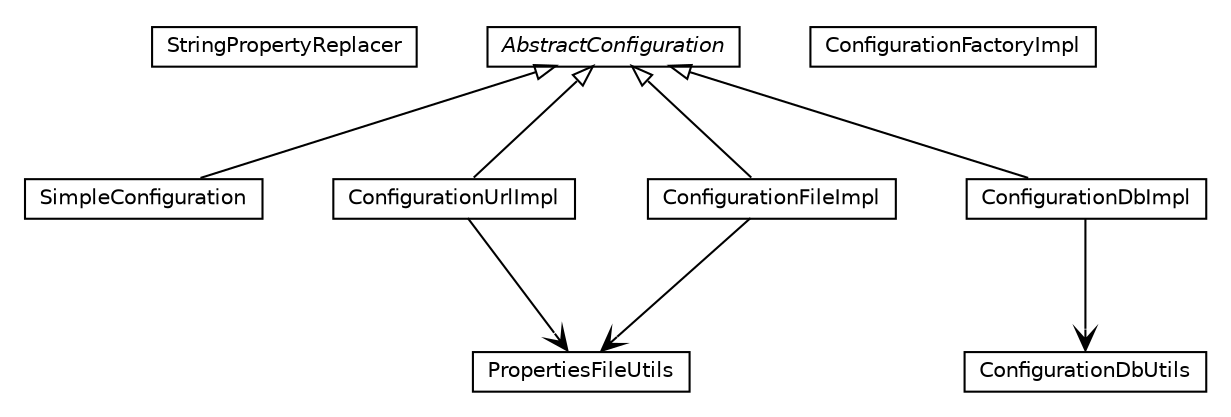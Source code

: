 #!/usr/local/bin/dot
#
# Class diagram 
# Generated by UMLGraph version R5_6_6-8-g8d7759 (http://www.umlgraph.org/)
#

digraph G {
	edge [fontname="Helvetica",fontsize=10,labelfontname="Helvetica",labelfontsize=10];
	node [fontname="Helvetica",fontsize=10,shape=plaintext];
	nodesep=0.25;
	ranksep=0.5;
	// org.dayatang.configuration.impl.StringPropertyReplacer
	c17 [label=<<table title="org.dayatang.configuration.impl.StringPropertyReplacer" border="0" cellborder="1" cellspacing="0" cellpadding="2" port="p" href="./StringPropertyReplacer.html">
		<tr><td><table border="0" cellspacing="0" cellpadding="1">
<tr><td align="center" balign="center"> StringPropertyReplacer </td></tr>
		</table></td></tr>
		</table>>, URL="./StringPropertyReplacer.html", fontname="Helvetica", fontcolor="black", fontsize=10.0];
	// org.dayatang.configuration.impl.SimpleConfiguration
	c18 [label=<<table title="org.dayatang.configuration.impl.SimpleConfiguration" border="0" cellborder="1" cellspacing="0" cellpadding="2" port="p" href="./SimpleConfiguration.html">
		<tr><td><table border="0" cellspacing="0" cellpadding="1">
<tr><td align="center" balign="center"> SimpleConfiguration </td></tr>
		</table></td></tr>
		</table>>, URL="./SimpleConfiguration.html", fontname="Helvetica", fontcolor="black", fontsize=10.0];
	// org.dayatang.configuration.impl.PropertiesFileUtils
	c19 [label=<<table title="org.dayatang.configuration.impl.PropertiesFileUtils" border="0" cellborder="1" cellspacing="0" cellpadding="2" port="p" href="./PropertiesFileUtils.html">
		<tr><td><table border="0" cellspacing="0" cellpadding="1">
<tr><td align="center" balign="center"> PropertiesFileUtils </td></tr>
		</table></td></tr>
		</table>>, URL="./PropertiesFileUtils.html", fontname="Helvetica", fontcolor="black", fontsize=10.0];
	// org.dayatang.configuration.impl.ConfigurationUrlImpl
	c20 [label=<<table title="org.dayatang.configuration.impl.ConfigurationUrlImpl" border="0" cellborder="1" cellspacing="0" cellpadding="2" port="p" href="./ConfigurationUrlImpl.html">
		<tr><td><table border="0" cellspacing="0" cellpadding="1">
<tr><td align="center" balign="center"> ConfigurationUrlImpl </td></tr>
		</table></td></tr>
		</table>>, URL="./ConfigurationUrlImpl.html", fontname="Helvetica", fontcolor="black", fontsize=10.0];
	// org.dayatang.configuration.impl.ConfigurationFileImpl
	c21 [label=<<table title="org.dayatang.configuration.impl.ConfigurationFileImpl" border="0" cellborder="1" cellspacing="0" cellpadding="2" port="p" href="./ConfigurationFileImpl.html">
		<tr><td><table border="0" cellspacing="0" cellpadding="1">
<tr><td align="center" balign="center"> ConfigurationFileImpl </td></tr>
		</table></td></tr>
		</table>>, URL="./ConfigurationFileImpl.html", fontname="Helvetica", fontcolor="black", fontsize=10.0];
	// org.dayatang.configuration.impl.ConfigurationFactoryImpl
	c22 [label=<<table title="org.dayatang.configuration.impl.ConfigurationFactoryImpl" border="0" cellborder="1" cellspacing="0" cellpadding="2" port="p" href="./ConfigurationFactoryImpl.html">
		<tr><td><table border="0" cellspacing="0" cellpadding="1">
<tr><td align="center" balign="center"> ConfigurationFactoryImpl </td></tr>
		</table></td></tr>
		</table>>, URL="./ConfigurationFactoryImpl.html", fontname="Helvetica", fontcolor="black", fontsize=10.0];
	// org.dayatang.configuration.impl.ConfigurationDbUtils
	c23 [label=<<table title="org.dayatang.configuration.impl.ConfigurationDbUtils" border="0" cellborder="1" cellspacing="0" cellpadding="2" port="p" href="./ConfigurationDbUtils.html">
		<tr><td><table border="0" cellspacing="0" cellpadding="1">
<tr><td align="center" balign="center"> ConfigurationDbUtils </td></tr>
		</table></td></tr>
		</table>>, URL="./ConfigurationDbUtils.html", fontname="Helvetica", fontcolor="black", fontsize=10.0];
	// org.dayatang.configuration.impl.ConfigurationDbImpl
	c24 [label=<<table title="org.dayatang.configuration.impl.ConfigurationDbImpl" border="0" cellborder="1" cellspacing="0" cellpadding="2" port="p" href="./ConfigurationDbImpl.html">
		<tr><td><table border="0" cellspacing="0" cellpadding="1">
<tr><td align="center" balign="center"> ConfigurationDbImpl </td></tr>
		</table></td></tr>
		</table>>, URL="./ConfigurationDbImpl.html", fontname="Helvetica", fontcolor="black", fontsize=10.0];
	// org.dayatang.configuration.impl.AbstractConfiguration
	c25 [label=<<table title="org.dayatang.configuration.impl.AbstractConfiguration" border="0" cellborder="1" cellspacing="0" cellpadding="2" port="p" href="./AbstractConfiguration.html">
		<tr><td><table border="0" cellspacing="0" cellpadding="1">
<tr><td align="center" balign="center"><font face="Helvetica-Oblique"> AbstractConfiguration </font></td></tr>
		</table></td></tr>
		</table>>, URL="./AbstractConfiguration.html", fontname="Helvetica", fontcolor="black", fontsize=10.0];
	//org.dayatang.configuration.impl.SimpleConfiguration extends org.dayatang.configuration.impl.AbstractConfiguration
	c25:p -> c18:p [dir=back,arrowtail=empty];
	//org.dayatang.configuration.impl.ConfigurationUrlImpl extends org.dayatang.configuration.impl.AbstractConfiguration
	c25:p -> c20:p [dir=back,arrowtail=empty];
	//org.dayatang.configuration.impl.ConfigurationFileImpl extends org.dayatang.configuration.impl.AbstractConfiguration
	c25:p -> c21:p [dir=back,arrowtail=empty];
	//org.dayatang.configuration.impl.ConfigurationDbImpl extends org.dayatang.configuration.impl.AbstractConfiguration
	c25:p -> c24:p [dir=back,arrowtail=empty];
	// org.dayatang.configuration.impl.ConfigurationUrlImpl NAVASSOC org.dayatang.configuration.impl.PropertiesFileUtils
	c20:p -> c19:p [taillabel="", label=" "headlabel="", fontname="Helvetica", fontcolor="black", fontsize=10.0, color="black", arrowhead=open];
	// org.dayatang.configuration.impl.ConfigurationFileImpl NAVASSOC org.dayatang.configuration.impl.PropertiesFileUtils
	c21:p -> c19:p [taillabel="", label=" "headlabel="", fontname="Helvetica", fontcolor="black", fontsize=10.0, color="black", arrowhead=open];
	// org.dayatang.configuration.impl.ConfigurationDbImpl NAVASSOC org.dayatang.configuration.impl.ConfigurationDbUtils
	c24:p -> c23:p [taillabel="", label=" "headlabel="", fontname="Helvetica", fontcolor="black", fontsize=10.0, color="black", arrowhead=open];
}

